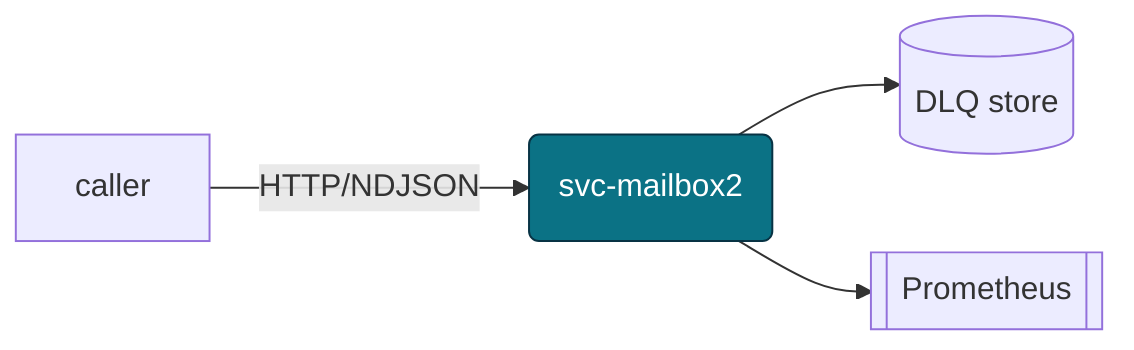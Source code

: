 flowchart LR
  A[caller] -->|HTTP/NDJSON| B(svc-mailbox2)
  B --> C[(DLQ store)]
  B --> D[[Prometheus]]
  style B fill:#0b7285,stroke:#083344,color:#fff